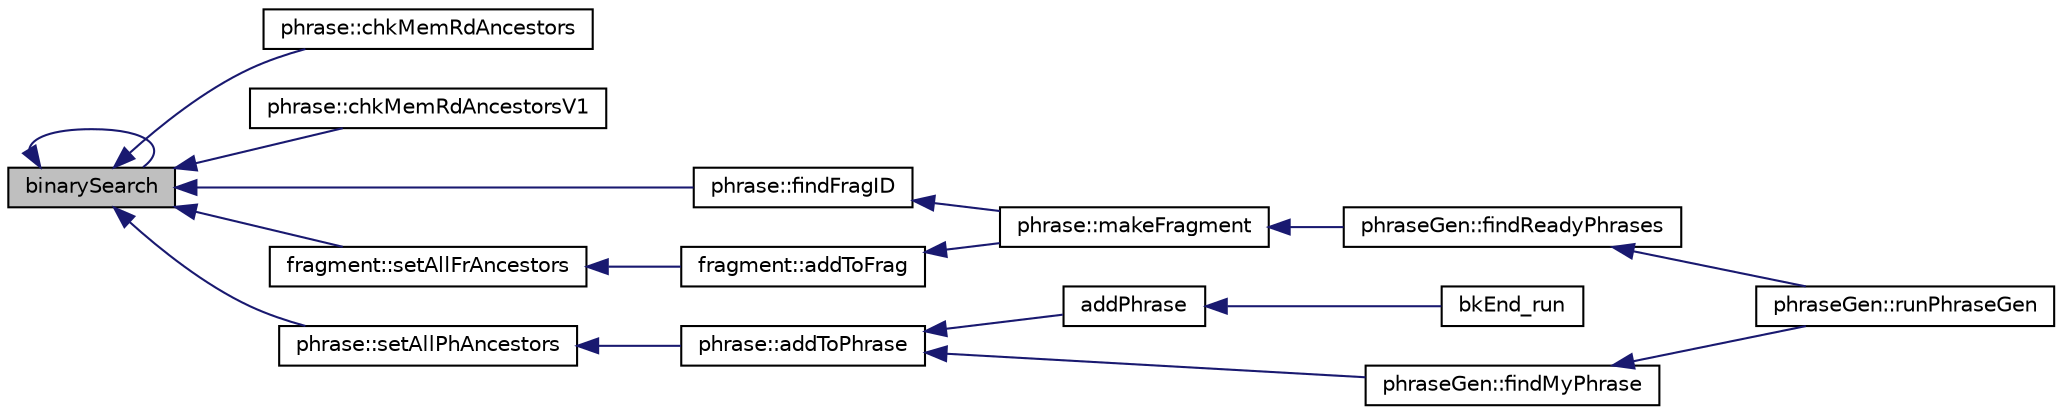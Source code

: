 digraph G
{
  edge [fontname="Helvetica",fontsize="10",labelfontname="Helvetica",labelfontsize="10"];
  node [fontname="Helvetica",fontsize="10",shape=record];
  rankdir=LR;
  Node1 [label="binarySearch",height=0.2,width=0.4,color="black", fillcolor="grey75", style="filled" fontcolor="black"];
  Node1 -> Node1 [dir=back,color="midnightblue",fontsize="10",style="solid",fontname="Helvetica"];
  Node1 -> Node2 [dir=back,color="midnightblue",fontsize="10",style="solid",fontname="Helvetica"];
  Node2 [label="phrase::chkMemRdAncestors",height=0.2,width=0.4,color="black", fillcolor="white", style="filled",URL="$classphrase.html#ae371c7fde2523a4624f99eb26d285d46"];
  Node1 -> Node3 [dir=back,color="midnightblue",fontsize="10",style="solid",fontname="Helvetica"];
  Node3 [label="phrase::chkMemRdAncestorsV1",height=0.2,width=0.4,color="black", fillcolor="white", style="filled",URL="$classphrase.html#ae326fd2bc9f95549a7b50e651d45ef94"];
  Node1 -> Node4 [dir=back,color="midnightblue",fontsize="10",style="solid",fontname="Helvetica"];
  Node4 [label="phrase::findFragID",height=0.2,width=0.4,color="black", fillcolor="white", style="filled",URL="$classphrase.html#a9a8d1a98b5fce63230b715ca6ac281ef"];
  Node4 -> Node5 [dir=back,color="midnightblue",fontsize="10",style="solid",fontname="Helvetica"];
  Node5 [label="phrase::makeFragment",height=0.2,width=0.4,color="black", fillcolor="white", style="filled",URL="$classphrase.html#ad596b3bf1c197e53a509dc02f41957cd"];
  Node5 -> Node6 [dir=back,color="midnightblue",fontsize="10",style="solid",fontname="Helvetica"];
  Node6 [label="phraseGen::findReadyPhrases",height=0.2,width=0.4,color="black", fillcolor="white", style="filled",URL="$classphraseGen.html#ab1fd52686e66bea06bd08d7fc8a4eb23"];
  Node6 -> Node7 [dir=back,color="midnightblue",fontsize="10",style="solid",fontname="Helvetica"];
  Node7 [label="phraseGen::runPhraseGen",height=0.2,width=0.4,color="black", fillcolor="white", style="filled",URL="$classphraseGen.html#a27c8b0d81592bc45e7f25e9cb7a4d1c4"];
  Node1 -> Node8 [dir=back,color="midnightblue",fontsize="10",style="solid",fontname="Helvetica"];
  Node8 [label="fragment::setAllFrAncestors",height=0.2,width=0.4,color="black", fillcolor="white", style="filled",URL="$classfragment.html#ad85462ff233b30289592d30a7f912e69"];
  Node8 -> Node9 [dir=back,color="midnightblue",fontsize="10",style="solid",fontname="Helvetica"];
  Node9 [label="fragment::addToFrag",height=0.2,width=0.4,color="black", fillcolor="white", style="filled",URL="$classfragment.html#a536afae1860d52f35d230572958c5a48"];
  Node9 -> Node5 [dir=back,color="midnightblue",fontsize="10",style="solid",fontname="Helvetica"];
  Node1 -> Node10 [dir=back,color="midnightblue",fontsize="10",style="solid",fontname="Helvetica"];
  Node10 [label="phrase::setAllPhAncestors",height=0.2,width=0.4,color="black", fillcolor="white", style="filled",URL="$classphrase.html#a6e02c8bca1014c332e8d137be57193a4"];
  Node10 -> Node11 [dir=back,color="midnightblue",fontsize="10",style="solid",fontname="Helvetica"];
  Node11 [label="phrase::addToPhrase",height=0.2,width=0.4,color="black", fillcolor="white", style="filled",URL="$classphrase.html#a747fdf8e7ac40b4bad71d20129ae0e73"];
  Node11 -> Node12 [dir=back,color="midnightblue",fontsize="10",style="solid",fontname="Helvetica"];
  Node12 [label="addPhrase",height=0.2,width=0.4,color="black", fillcolor="white", style="filled",URL="$bkEnd_8cpp.html#a73b0a124e04ab7ad583a8ad063d501c5"];
  Node12 -> Node13 [dir=back,color="midnightblue",fontsize="10",style="solid",fontname="Helvetica"];
  Node13 [label="bkEnd_run",height=0.2,width=0.4,color="black", fillcolor="white", style="filled",URL="$bkEnd_8h.html#a0de885ce07273f37e162ecb0e63ec95d"];
  Node11 -> Node14 [dir=back,color="midnightblue",fontsize="10",style="solid",fontname="Helvetica"];
  Node14 [label="phraseGen::findMyPhrase",height=0.2,width=0.4,color="black", fillcolor="white", style="filled",URL="$classphraseGen.html#a04d54cfe18dfef407499f3e6829c32d3"];
  Node14 -> Node7 [dir=back,color="midnightblue",fontsize="10",style="solid",fontname="Helvetica"];
}
